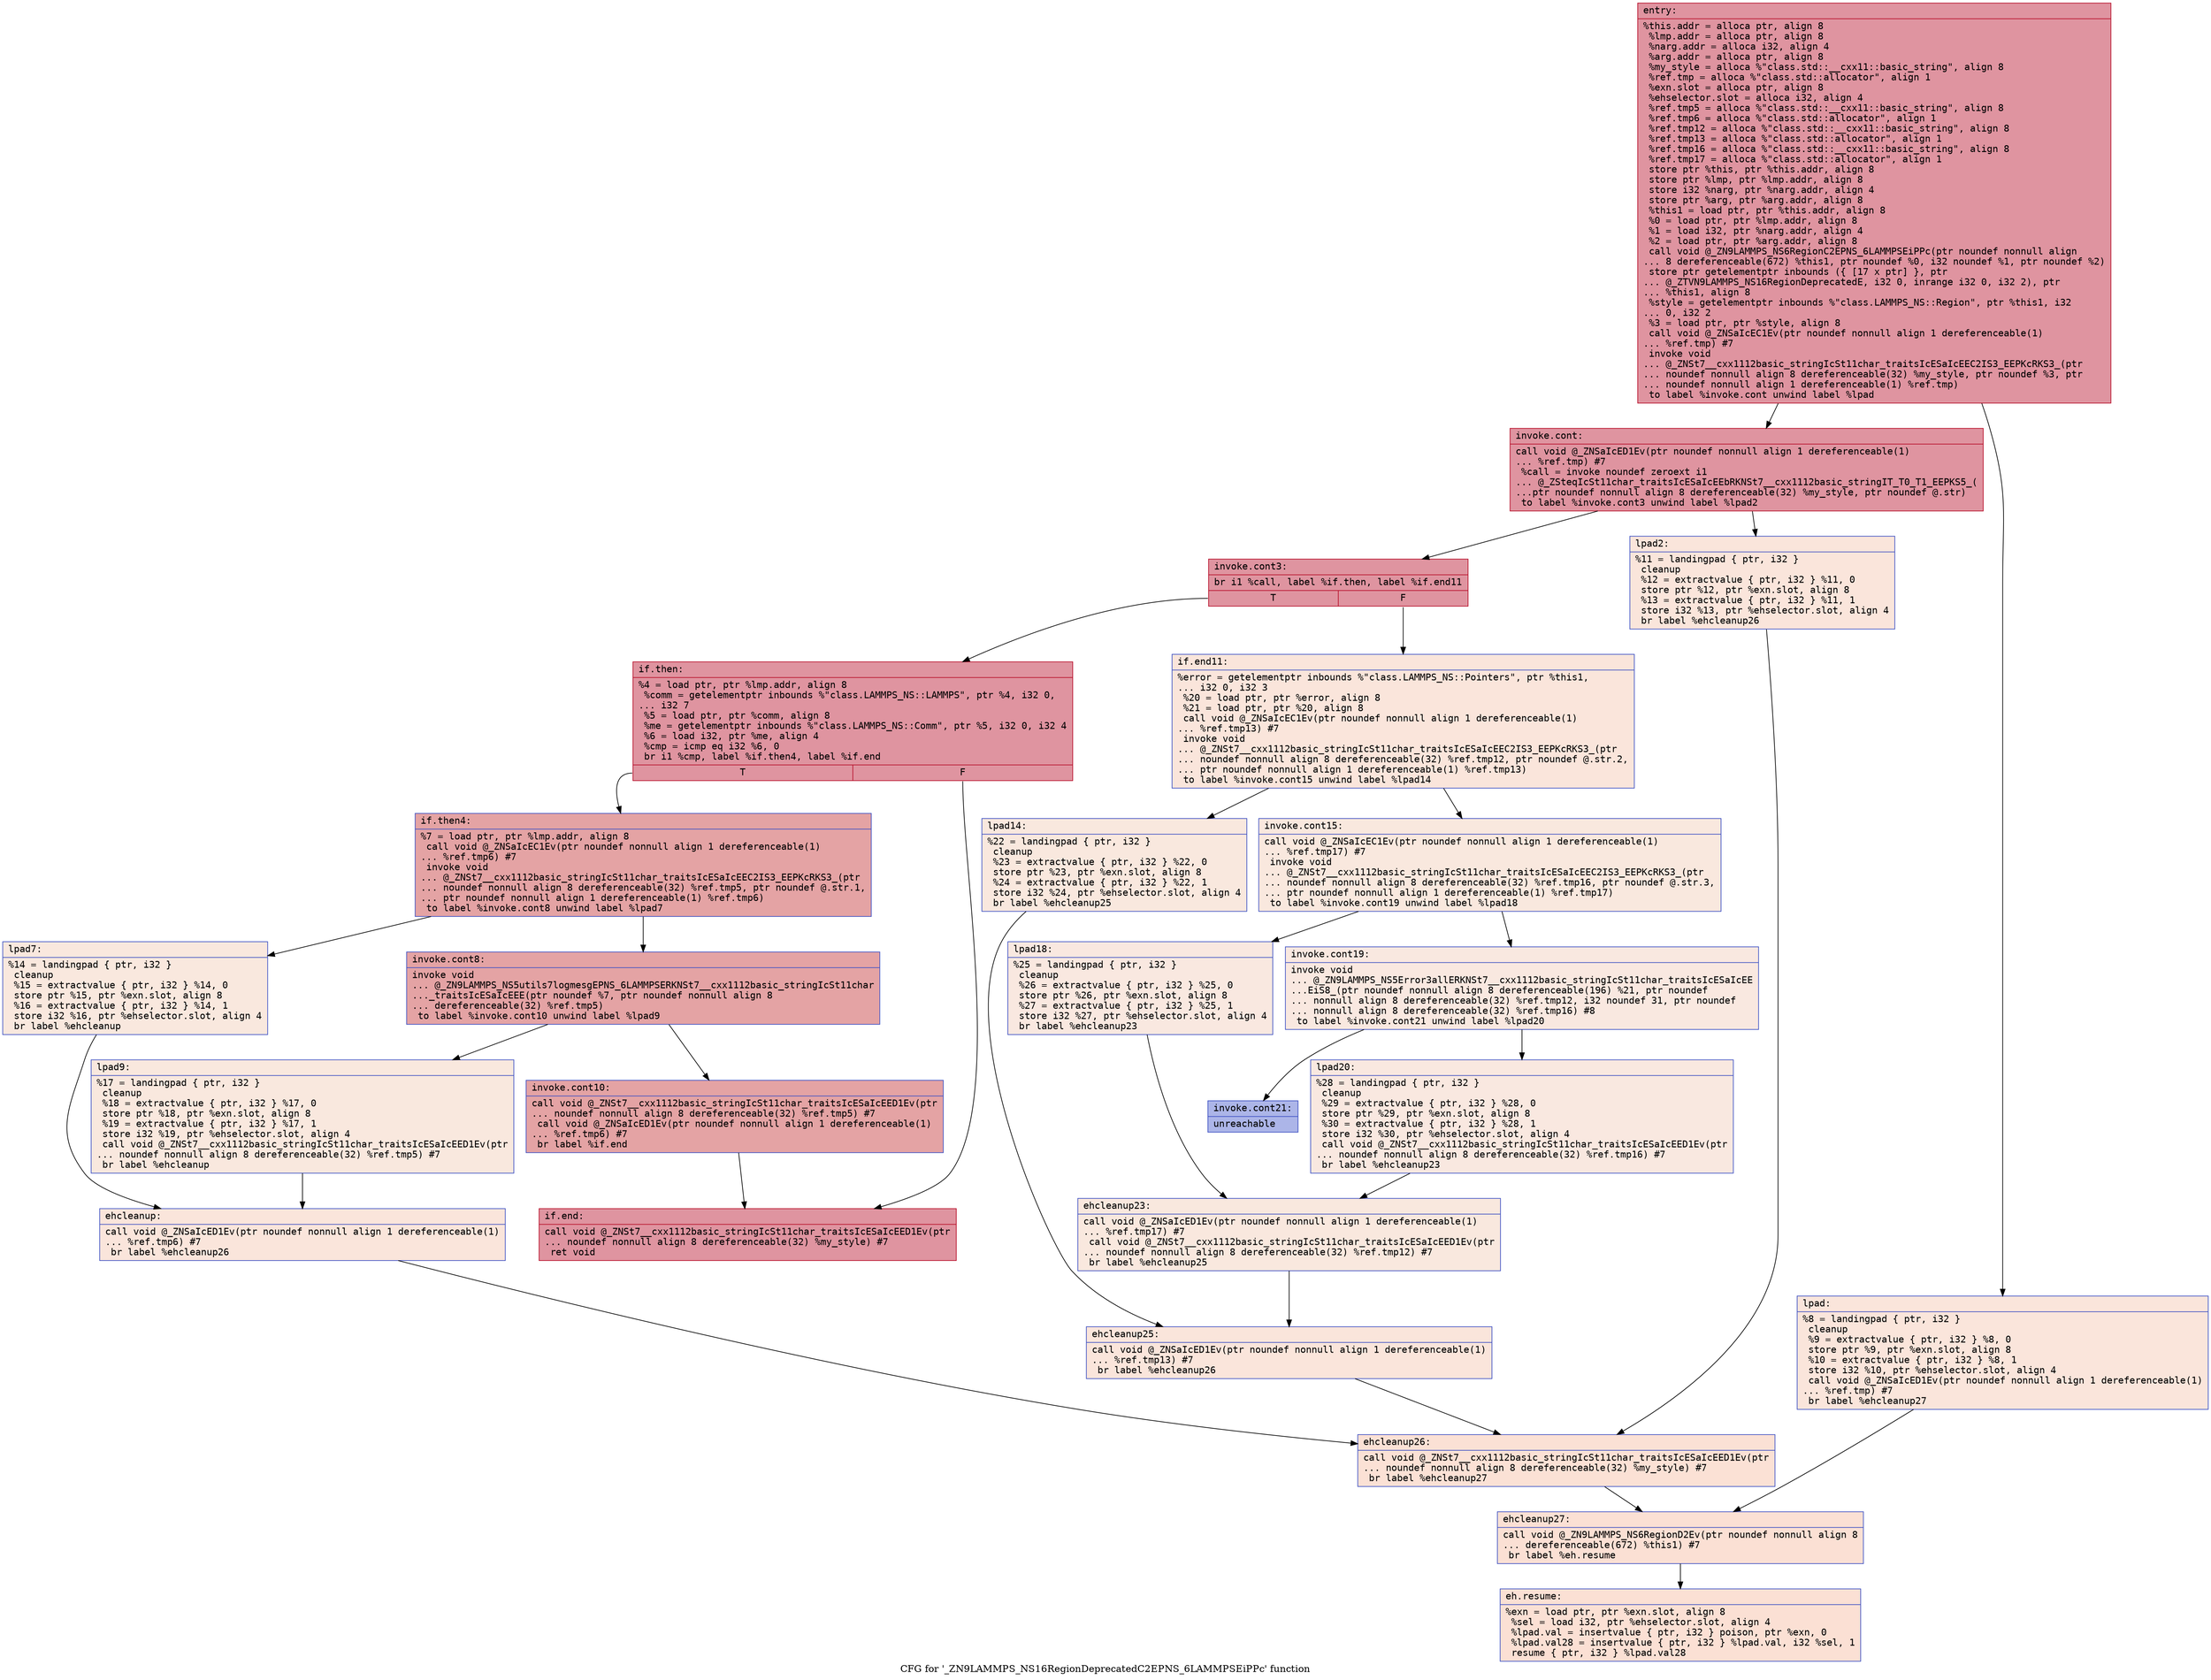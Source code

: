 digraph "CFG for '_ZN9LAMMPS_NS16RegionDeprecatedC2EPNS_6LAMMPSEiPPc' function" {
	label="CFG for '_ZN9LAMMPS_NS16RegionDeprecatedC2EPNS_6LAMMPSEiPPc' function";

	Node0x55e233c00bd0 [shape=record,color="#b70d28ff", style=filled, fillcolor="#b70d2870" fontname="Courier",label="{entry:\l|  %this.addr = alloca ptr, align 8\l  %lmp.addr = alloca ptr, align 8\l  %narg.addr = alloca i32, align 4\l  %arg.addr = alloca ptr, align 8\l  %my_style = alloca %\"class.std::__cxx11::basic_string\", align 8\l  %ref.tmp = alloca %\"class.std::allocator\", align 1\l  %exn.slot = alloca ptr, align 8\l  %ehselector.slot = alloca i32, align 4\l  %ref.tmp5 = alloca %\"class.std::__cxx11::basic_string\", align 8\l  %ref.tmp6 = alloca %\"class.std::allocator\", align 1\l  %ref.tmp12 = alloca %\"class.std::__cxx11::basic_string\", align 8\l  %ref.tmp13 = alloca %\"class.std::allocator\", align 1\l  %ref.tmp16 = alloca %\"class.std::__cxx11::basic_string\", align 8\l  %ref.tmp17 = alloca %\"class.std::allocator\", align 1\l  store ptr %this, ptr %this.addr, align 8\l  store ptr %lmp, ptr %lmp.addr, align 8\l  store i32 %narg, ptr %narg.addr, align 4\l  store ptr %arg, ptr %arg.addr, align 8\l  %this1 = load ptr, ptr %this.addr, align 8\l  %0 = load ptr, ptr %lmp.addr, align 8\l  %1 = load i32, ptr %narg.addr, align 4\l  %2 = load ptr, ptr %arg.addr, align 8\l  call void @_ZN9LAMMPS_NS6RegionC2EPNS_6LAMMPSEiPPc(ptr noundef nonnull align\l... 8 dereferenceable(672) %this1, ptr noundef %0, i32 noundef %1, ptr noundef %2)\l  store ptr getelementptr inbounds (\{ [17 x ptr] \}, ptr\l... @_ZTVN9LAMMPS_NS16RegionDeprecatedE, i32 0, inrange i32 0, i32 2), ptr\l... %this1, align 8\l  %style = getelementptr inbounds %\"class.LAMMPS_NS::Region\", ptr %this1, i32\l... 0, i32 2\l  %3 = load ptr, ptr %style, align 8\l  call void @_ZNSaIcEC1Ev(ptr noundef nonnull align 1 dereferenceable(1)\l... %ref.tmp) #7\l  invoke void\l... @_ZNSt7__cxx1112basic_stringIcSt11char_traitsIcESaIcEEC2IS3_EEPKcRKS3_(ptr\l... noundef nonnull align 8 dereferenceable(32) %my_style, ptr noundef %3, ptr\l... noundef nonnull align 1 dereferenceable(1) %ref.tmp)\l          to label %invoke.cont unwind label %lpad\l}"];
	Node0x55e233c00bd0 -> Node0x55e233c02fd0[tooltip="entry -> invoke.cont\nProbability 100.00%" ];
	Node0x55e233c00bd0 -> Node0x55e233c03080[tooltip="entry -> lpad\nProbability 0.00%" ];
	Node0x55e233c02fd0 [shape=record,color="#b70d28ff", style=filled, fillcolor="#b70d2870" fontname="Courier",label="{invoke.cont:\l|  call void @_ZNSaIcED1Ev(ptr noundef nonnull align 1 dereferenceable(1)\l... %ref.tmp) #7\l  %call = invoke noundef zeroext i1\l... @_ZSteqIcSt11char_traitsIcESaIcEEbRKNSt7__cxx1112basic_stringIT_T0_T1_EEPKS5_(\l...ptr noundef nonnull align 8 dereferenceable(32) %my_style, ptr noundef @.str)\l          to label %invoke.cont3 unwind label %lpad2\l}"];
	Node0x55e233c02fd0 -> Node0x55e233c034a0[tooltip="invoke.cont -> invoke.cont3\nProbability 100.00%" ];
	Node0x55e233c02fd0 -> Node0x55e233c03550[tooltip="invoke.cont -> lpad2\nProbability 0.00%" ];
	Node0x55e233c034a0 [shape=record,color="#b70d28ff", style=filled, fillcolor="#b70d2870" fontname="Courier",label="{invoke.cont3:\l|  br i1 %call, label %if.then, label %if.end11\l|{<s0>T|<s1>F}}"];
	Node0x55e233c034a0:s0 -> Node0x55e233c03c40[tooltip="invoke.cont3 -> if.then\nProbability 100.00%" ];
	Node0x55e233c034a0:s1 -> Node0x55e233c03c90[tooltip="invoke.cont3 -> if.end11\nProbability 0.00%" ];
	Node0x55e233c03c40 [shape=record,color="#b70d28ff", style=filled, fillcolor="#b70d2870" fontname="Courier",label="{if.then:\l|  %4 = load ptr, ptr %lmp.addr, align 8\l  %comm = getelementptr inbounds %\"class.LAMMPS_NS::LAMMPS\", ptr %4, i32 0,\l... i32 7\l  %5 = load ptr, ptr %comm, align 8\l  %me = getelementptr inbounds %\"class.LAMMPS_NS::Comm\", ptr %5, i32 0, i32 4\l  %6 = load i32, ptr %me, align 4\l  %cmp = icmp eq i32 %6, 0\l  br i1 %cmp, label %if.then4, label %if.end\l|{<s0>T|<s1>F}}"];
	Node0x55e233c03c40:s0 -> Node0x55e233c04210[tooltip="if.then -> if.then4\nProbability 37.50%" ];
	Node0x55e233c03c40:s1 -> Node0x55e233c04290[tooltip="if.then -> if.end\nProbability 62.50%" ];
	Node0x55e233c04210 [shape=record,color="#3d50c3ff", style=filled, fillcolor="#c32e3170" fontname="Courier",label="{if.then4:\l|  %7 = load ptr, ptr %lmp.addr, align 8\l  call void @_ZNSaIcEC1Ev(ptr noundef nonnull align 1 dereferenceable(1)\l... %ref.tmp6) #7\l  invoke void\l... @_ZNSt7__cxx1112basic_stringIcSt11char_traitsIcESaIcEEC2IS3_EEPKcRKS3_(ptr\l... noundef nonnull align 8 dereferenceable(32) %ref.tmp5, ptr noundef @.str.1,\l... ptr noundef nonnull align 1 dereferenceable(1) %ref.tmp6)\l          to label %invoke.cont8 unwind label %lpad7\l}"];
	Node0x55e233c04210 -> Node0x55e233c04610[tooltip="if.then4 -> invoke.cont8\nProbability 100.00%" ];
	Node0x55e233c04210 -> Node0x55e233c04690[tooltip="if.then4 -> lpad7\nProbability 0.00%" ];
	Node0x55e233c04610 [shape=record,color="#3d50c3ff", style=filled, fillcolor="#c32e3170" fontname="Courier",label="{invoke.cont8:\l|  invoke void\l... @_ZN9LAMMPS_NS5utils7logmesgEPNS_6LAMMPSERKNSt7__cxx1112basic_stringIcSt11char\l..._traitsIcESaIcEEE(ptr noundef %7, ptr noundef nonnull align 8\l... dereferenceable(32) %ref.tmp5)\l          to label %invoke.cont10 unwind label %lpad9\l}"];
	Node0x55e233c04610 -> Node0x55e233c045c0[tooltip="invoke.cont8 -> invoke.cont10\nProbability 100.00%" ];
	Node0x55e233c04610 -> Node0x55e233c051a0[tooltip="invoke.cont8 -> lpad9\nProbability 0.00%" ];
	Node0x55e233c045c0 [shape=record,color="#3d50c3ff", style=filled, fillcolor="#c32e3170" fontname="Courier",label="{invoke.cont10:\l|  call void @_ZNSt7__cxx1112basic_stringIcSt11char_traitsIcESaIcEED1Ev(ptr\l... noundef nonnull align 8 dereferenceable(32) %ref.tmp5) #7\l  call void @_ZNSaIcED1Ev(ptr noundef nonnull align 1 dereferenceable(1)\l... %ref.tmp6) #7\l  br label %if.end\l}"];
	Node0x55e233c045c0 -> Node0x55e233c04290[tooltip="invoke.cont10 -> if.end\nProbability 100.00%" ];
	Node0x55e233c03080 [shape=record,color="#3d50c3ff", style=filled, fillcolor="#f4c5ad70" fontname="Courier",label="{lpad:\l|  %8 = landingpad \{ ptr, i32 \}\l          cleanup\l  %9 = extractvalue \{ ptr, i32 \} %8, 0\l  store ptr %9, ptr %exn.slot, align 8\l  %10 = extractvalue \{ ptr, i32 \} %8, 1\l  store i32 %10, ptr %ehselector.slot, align 4\l  call void @_ZNSaIcED1Ev(ptr noundef nonnull align 1 dereferenceable(1)\l... %ref.tmp) #7\l  br label %ehcleanup27\l}"];
	Node0x55e233c03080 -> Node0x55e233c05ba0[tooltip="lpad -> ehcleanup27\nProbability 100.00%" ];
	Node0x55e233c03550 [shape=record,color="#3d50c3ff", style=filled, fillcolor="#f4c5ad70" fontname="Courier",label="{lpad2:\l|  %11 = landingpad \{ ptr, i32 \}\l          cleanup\l  %12 = extractvalue \{ ptr, i32 \} %11, 0\l  store ptr %12, ptr %exn.slot, align 8\l  %13 = extractvalue \{ ptr, i32 \} %11, 1\l  store i32 %13, ptr %ehselector.slot, align 4\l  br label %ehcleanup26\l}"];
	Node0x55e233c03550 -> Node0x55e233c05f50[tooltip="lpad2 -> ehcleanup26\nProbability 100.00%" ];
	Node0x55e233c04690 [shape=record,color="#3d50c3ff", style=filled, fillcolor="#f2cab570" fontname="Courier",label="{lpad7:\l|  %14 = landingpad \{ ptr, i32 \}\l          cleanup\l  %15 = extractvalue \{ ptr, i32 \} %14, 0\l  store ptr %15, ptr %exn.slot, align 8\l  %16 = extractvalue \{ ptr, i32 \} %14, 1\l  store i32 %16, ptr %ehselector.slot, align 4\l  br label %ehcleanup\l}"];
	Node0x55e233c04690 -> Node0x55e233c06320[tooltip="lpad7 -> ehcleanup\nProbability 100.00%" ];
	Node0x55e233c051a0 [shape=record,color="#3d50c3ff", style=filled, fillcolor="#f2cab570" fontname="Courier",label="{lpad9:\l|  %17 = landingpad \{ ptr, i32 \}\l          cleanup\l  %18 = extractvalue \{ ptr, i32 \} %17, 0\l  store ptr %18, ptr %exn.slot, align 8\l  %19 = extractvalue \{ ptr, i32 \} %17, 1\l  store i32 %19, ptr %ehselector.slot, align 4\l  call void @_ZNSt7__cxx1112basic_stringIcSt11char_traitsIcESaIcEED1Ev(ptr\l... noundef nonnull align 8 dereferenceable(32) %ref.tmp5) #7\l  br label %ehcleanup\l}"];
	Node0x55e233c051a0 -> Node0x55e233c06320[tooltip="lpad9 -> ehcleanup\nProbability 100.00%" ];
	Node0x55e233c06320 [shape=record,color="#3d50c3ff", style=filled, fillcolor="#f4c5ad70" fontname="Courier",label="{ehcleanup:\l|  call void @_ZNSaIcED1Ev(ptr noundef nonnull align 1 dereferenceable(1)\l... %ref.tmp6) #7\l  br label %ehcleanup26\l}"];
	Node0x55e233c06320 -> Node0x55e233c05f50[tooltip="ehcleanup -> ehcleanup26\nProbability 100.00%" ];
	Node0x55e233c04290 [shape=record,color="#b70d28ff", style=filled, fillcolor="#b70d2870" fontname="Courier",label="{if.end:\l|  call void @_ZNSt7__cxx1112basic_stringIcSt11char_traitsIcESaIcEED1Ev(ptr\l... noundef nonnull align 8 dereferenceable(32) %my_style) #7\l  ret void\l}"];
	Node0x55e233c03c90 [shape=record,color="#3d50c3ff", style=filled, fillcolor="#f4c5ad70" fontname="Courier",label="{if.end11:\l|  %error = getelementptr inbounds %\"class.LAMMPS_NS::Pointers\", ptr %this1,\l... i32 0, i32 3\l  %20 = load ptr, ptr %error, align 8\l  %21 = load ptr, ptr %20, align 8\l  call void @_ZNSaIcEC1Ev(ptr noundef nonnull align 1 dereferenceable(1)\l... %ref.tmp13) #7\l  invoke void\l... @_ZNSt7__cxx1112basic_stringIcSt11char_traitsIcESaIcEEC2IS3_EEPKcRKS3_(ptr\l... noundef nonnull align 8 dereferenceable(32) %ref.tmp12, ptr noundef @.str.2,\l... ptr noundef nonnull align 1 dereferenceable(1) %ref.tmp13)\l          to label %invoke.cont15 unwind label %lpad14\l}"];
	Node0x55e233c03c90 -> Node0x55e233c06eb0[tooltip="if.end11 -> invoke.cont15\nProbability 50.00%" ];
	Node0x55e233c03c90 -> Node0x55e233c06f30[tooltip="if.end11 -> lpad14\nProbability 50.00%" ];
	Node0x55e233c06eb0 [shape=record,color="#3d50c3ff", style=filled, fillcolor="#f2cab570" fontname="Courier",label="{invoke.cont15:\l|  call void @_ZNSaIcEC1Ev(ptr noundef nonnull align 1 dereferenceable(1)\l... %ref.tmp17) #7\l  invoke void\l... @_ZNSt7__cxx1112basic_stringIcSt11char_traitsIcESaIcEEC2IS3_EEPKcRKS3_(ptr\l... noundef nonnull align 8 dereferenceable(32) %ref.tmp16, ptr noundef @.str.3,\l... ptr noundef nonnull align 1 dereferenceable(1) %ref.tmp17)\l          to label %invoke.cont19 unwind label %lpad18\l}"];
	Node0x55e233c06eb0 -> Node0x55e233c07250[tooltip="invoke.cont15 -> invoke.cont19\nProbability 50.00%" ];
	Node0x55e233c06eb0 -> Node0x55e233c072a0[tooltip="invoke.cont15 -> lpad18\nProbability 50.00%" ];
	Node0x55e233c07250 [shape=record,color="#3d50c3ff", style=filled, fillcolor="#f1ccb870" fontname="Courier",label="{invoke.cont19:\l|  invoke void\l... @_ZN9LAMMPS_NS5Error3allERKNSt7__cxx1112basic_stringIcSt11char_traitsIcESaIcEE\l...EiS8_(ptr noundef nonnull align 8 dereferenceable(196) %21, ptr noundef\l... nonnull align 8 dereferenceable(32) %ref.tmp12, i32 noundef 31, ptr noundef\l... nonnull align 8 dereferenceable(32) %ref.tmp16) #8\l          to label %invoke.cont21 unwind label %lpad20\l}"];
	Node0x55e233c07250 -> Node0x55e233c07200[tooltip="invoke.cont19 -> invoke.cont21\nProbability 0.00%" ];
	Node0x55e233c07250 -> Node0x55e233c075c0[tooltip="invoke.cont19 -> lpad20\nProbability 100.00%" ];
	Node0x55e233c07200 [shape=record,color="#3d50c3ff", style=filled, fillcolor="#4358cb70" fontname="Courier",label="{invoke.cont21:\l|  unreachable\l}"];
	Node0x55e233c06f30 [shape=record,color="#3d50c3ff", style=filled, fillcolor="#f2cab570" fontname="Courier",label="{lpad14:\l|  %22 = landingpad \{ ptr, i32 \}\l          cleanup\l  %23 = extractvalue \{ ptr, i32 \} %22, 0\l  store ptr %23, ptr %exn.slot, align 8\l  %24 = extractvalue \{ ptr, i32 \} %22, 1\l  store i32 %24, ptr %ehselector.slot, align 4\l  br label %ehcleanup25\l}"];
	Node0x55e233c06f30 -> Node0x55e233c07c60[tooltip="lpad14 -> ehcleanup25\nProbability 100.00%" ];
	Node0x55e233c072a0 [shape=record,color="#3d50c3ff", style=filled, fillcolor="#f1ccb870" fontname="Courier",label="{lpad18:\l|  %25 = landingpad \{ ptr, i32 \}\l          cleanup\l  %26 = extractvalue \{ ptr, i32 \} %25, 0\l  store ptr %26, ptr %exn.slot, align 8\l  %27 = extractvalue \{ ptr, i32 \} %25, 1\l  store i32 %27, ptr %ehselector.slot, align 4\l  br label %ehcleanup23\l}"];
	Node0x55e233c072a0 -> Node0x55e233c07fb0[tooltip="lpad18 -> ehcleanup23\nProbability 100.00%" ];
	Node0x55e233c075c0 [shape=record,color="#3d50c3ff", style=filled, fillcolor="#f1ccb870" fontname="Courier",label="{lpad20:\l|  %28 = landingpad \{ ptr, i32 \}\l          cleanup\l  %29 = extractvalue \{ ptr, i32 \} %28, 0\l  store ptr %29, ptr %exn.slot, align 8\l  %30 = extractvalue \{ ptr, i32 \} %28, 1\l  store i32 %30, ptr %ehselector.slot, align 4\l  call void @_ZNSt7__cxx1112basic_stringIcSt11char_traitsIcESaIcEED1Ev(ptr\l... noundef nonnull align 8 dereferenceable(32) %ref.tmp16) #7\l  br label %ehcleanup23\l}"];
	Node0x55e233c075c0 -> Node0x55e233c07fb0[tooltip="lpad20 -> ehcleanup23\nProbability 100.00%" ];
	Node0x55e233c07fb0 [shape=record,color="#3d50c3ff", style=filled, fillcolor="#f2cab570" fontname="Courier",label="{ehcleanup23:\l|  call void @_ZNSaIcED1Ev(ptr noundef nonnull align 1 dereferenceable(1)\l... %ref.tmp17) #7\l  call void @_ZNSt7__cxx1112basic_stringIcSt11char_traitsIcESaIcEED1Ev(ptr\l... noundef nonnull align 8 dereferenceable(32) %ref.tmp12) #7\l  br label %ehcleanup25\l}"];
	Node0x55e233c07fb0 -> Node0x55e233c07c60[tooltip="ehcleanup23 -> ehcleanup25\nProbability 100.00%" ];
	Node0x55e233c07c60 [shape=record,color="#3d50c3ff", style=filled, fillcolor="#f4c5ad70" fontname="Courier",label="{ehcleanup25:\l|  call void @_ZNSaIcED1Ev(ptr noundef nonnull align 1 dereferenceable(1)\l... %ref.tmp13) #7\l  br label %ehcleanup26\l}"];
	Node0x55e233c07c60 -> Node0x55e233c05f50[tooltip="ehcleanup25 -> ehcleanup26\nProbability 100.00%" ];
	Node0x55e233c05f50 [shape=record,color="#3d50c3ff", style=filled, fillcolor="#f7bca170" fontname="Courier",label="{ehcleanup26:\l|  call void @_ZNSt7__cxx1112basic_stringIcSt11char_traitsIcESaIcEED1Ev(ptr\l... noundef nonnull align 8 dereferenceable(32) %my_style) #7\l  br label %ehcleanup27\l}"];
	Node0x55e233c05f50 -> Node0x55e233c05ba0[tooltip="ehcleanup26 -> ehcleanup27\nProbability 100.00%" ];
	Node0x55e233c05ba0 [shape=record,color="#3d50c3ff", style=filled, fillcolor="#f7b99e70" fontname="Courier",label="{ehcleanup27:\l|  call void @_ZN9LAMMPS_NS6RegionD2Ev(ptr noundef nonnull align 8\l... dereferenceable(672) %this1) #7\l  br label %eh.resume\l}"];
	Node0x55e233c05ba0 -> Node0x55e233c09230[tooltip="ehcleanup27 -> eh.resume\nProbability 100.00%" ];
	Node0x55e233c09230 [shape=record,color="#3d50c3ff", style=filled, fillcolor="#f7b99e70" fontname="Courier",label="{eh.resume:\l|  %exn = load ptr, ptr %exn.slot, align 8\l  %sel = load i32, ptr %ehselector.slot, align 4\l  %lpad.val = insertvalue \{ ptr, i32 \} poison, ptr %exn, 0\l  %lpad.val28 = insertvalue \{ ptr, i32 \} %lpad.val, i32 %sel, 1\l  resume \{ ptr, i32 \} %lpad.val28\l}"];
}
